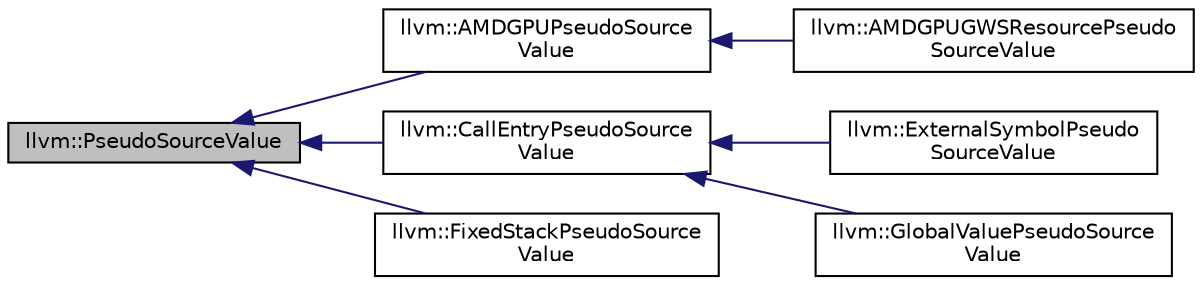 digraph "llvm::PseudoSourceValue"
{
 // LATEX_PDF_SIZE
  bgcolor="transparent";
  edge [fontname="Helvetica",fontsize="10",labelfontname="Helvetica",labelfontsize="10"];
  node [fontname="Helvetica",fontsize="10",shape=record];
  rankdir="LR";
  Node1 [label="llvm::PseudoSourceValue",height=0.2,width=0.4,color="black", fillcolor="grey75", style="filled", fontcolor="black",tooltip="Special value supplied for machine level alias analysis."];
  Node1 -> Node2 [dir="back",color="midnightblue",fontsize="10",style="solid",fontname="Helvetica"];
  Node2 [label="llvm::AMDGPUPseudoSource\lValue",height=0.2,width=0.4,color="black",URL="$classllvm_1_1AMDGPUPseudoSourceValue.html",tooltip=" "];
  Node2 -> Node3 [dir="back",color="midnightblue",fontsize="10",style="solid",fontname="Helvetica"];
  Node3 [label="llvm::AMDGPUGWSResourcePseudo\lSourceValue",height=0.2,width=0.4,color="black",URL="$classllvm_1_1AMDGPUGWSResourcePseudoSourceValue.html",tooltip=" "];
  Node1 -> Node4 [dir="back",color="midnightblue",fontsize="10",style="solid",fontname="Helvetica"];
  Node4 [label="llvm::CallEntryPseudoSource\lValue",height=0.2,width=0.4,color="black",URL="$classllvm_1_1CallEntryPseudoSourceValue.html",tooltip=" "];
  Node4 -> Node5 [dir="back",color="midnightblue",fontsize="10",style="solid",fontname="Helvetica"];
  Node5 [label="llvm::ExternalSymbolPseudo\lSourceValue",height=0.2,width=0.4,color="black",URL="$classllvm_1_1ExternalSymbolPseudoSourceValue.html",tooltip="A specialized pseudo source value for holding external symbol values."];
  Node4 -> Node6 [dir="back",color="midnightblue",fontsize="10",style="solid",fontname="Helvetica"];
  Node6 [label="llvm::GlobalValuePseudoSource\lValue",height=0.2,width=0.4,color="black",URL="$classllvm_1_1GlobalValuePseudoSourceValue.html",tooltip="A specialized pseudo source value for holding GlobalValue values."];
  Node1 -> Node7 [dir="back",color="midnightblue",fontsize="10",style="solid",fontname="Helvetica"];
  Node7 [label="llvm::FixedStackPseudoSource\lValue",height=0.2,width=0.4,color="black",URL="$classllvm_1_1FixedStackPseudoSourceValue.html",tooltip="A specialized PseudoSourceValue for holding FixedStack values, which must include a frame index."];
}
